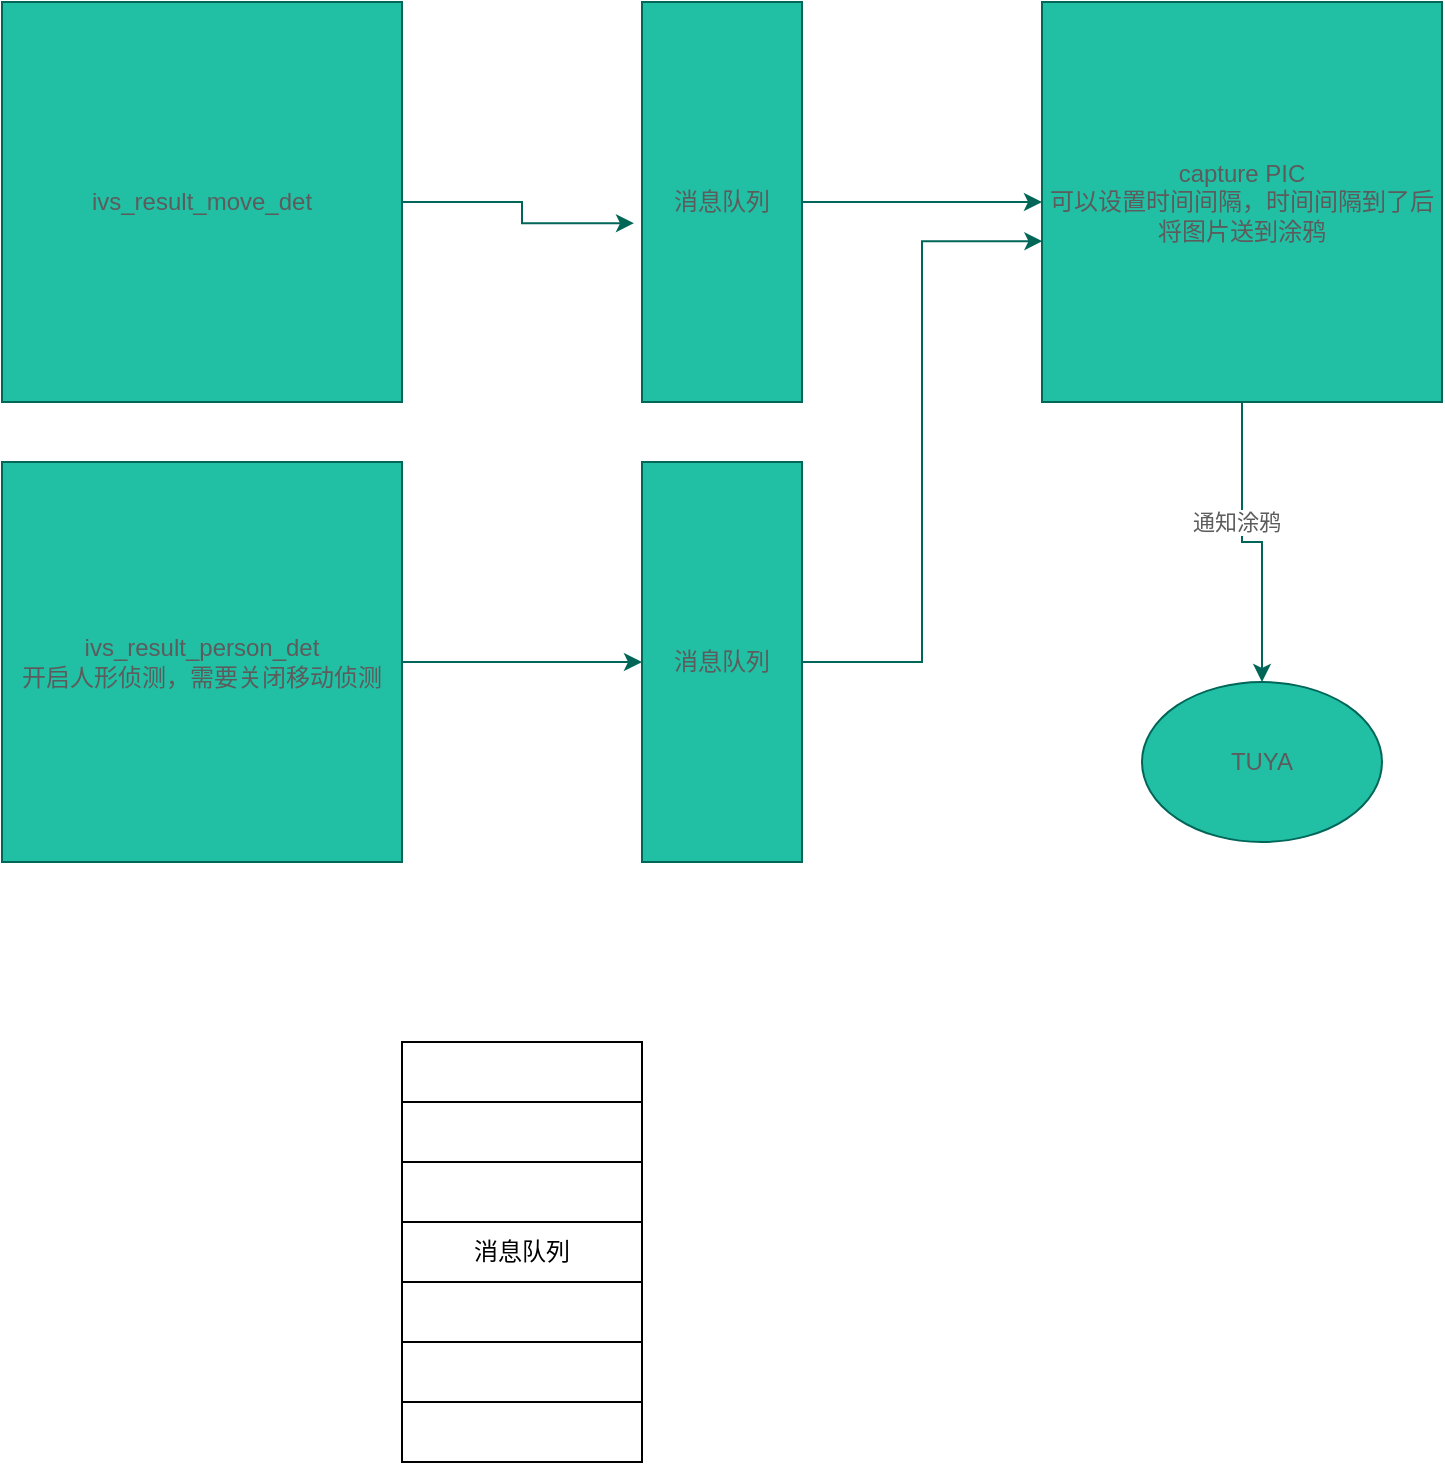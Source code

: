 <mxfile version="13.11.0" type="github">
  <diagram id="C5RBs43oDa-KdzZeNtuy" name="Page-1">
    <mxGraphModel dx="1697" dy="929" grid="1" gridSize="10" guides="1" tooltips="1" connect="1" arrows="1" fold="1" page="1" pageScale="1" pageWidth="827" pageHeight="1169" math="0" shadow="0">
      <root>
        <mxCell id="WIyWlLk6GJQsqaUBKTNV-0" />
        <mxCell id="WIyWlLk6GJQsqaUBKTNV-1" parent="WIyWlLk6GJQsqaUBKTNV-0" />
        <mxCell id="D-kF7seSspId2RZwhmG2-3" style="edgeStyle=orthogonalEdgeStyle;rounded=0;orthogonalLoop=1;jettySize=auto;html=1;entryX=-0.05;entryY=0.553;entryDx=0;entryDy=0;entryPerimeter=0;strokeColor=#006658;fontColor=#5C5C5C;" edge="1" parent="WIyWlLk6GJQsqaUBKTNV-1" source="D-kF7seSspId2RZwhmG2-0" target="D-kF7seSspId2RZwhmG2-4">
          <mxGeometry relative="1" as="geometry">
            <mxPoint x="360" y="295" as="targetPoint" />
          </mxGeometry>
        </mxCell>
        <mxCell id="D-kF7seSspId2RZwhmG2-0" value="ivs_result_move_det" style="whiteSpace=wrap;html=1;aspect=fixed;fillColor=#21C0A5;strokeColor=#006658;fontColor=#5C5C5C;" vertex="1" parent="WIyWlLk6GJQsqaUBKTNV-1">
          <mxGeometry x="80" y="200" width="200" height="200" as="geometry" />
        </mxCell>
        <mxCell id="D-kF7seSspId2RZwhmG2-8" style="edgeStyle=orthogonalEdgeStyle;rounded=0;orthogonalLoop=1;jettySize=auto;html=1;strokeColor=#006658;fontColor=#5C5C5C;" edge="1" parent="WIyWlLk6GJQsqaUBKTNV-1" source="D-kF7seSspId2RZwhmG2-1" target="D-kF7seSspId2RZwhmG2-7">
          <mxGeometry relative="1" as="geometry" />
        </mxCell>
        <mxCell id="D-kF7seSspId2RZwhmG2-9" value="通知涂鸦" style="edgeLabel;html=1;align=center;verticalAlign=middle;resizable=0;points=[];fontColor=#5C5C5C;" vertex="1" connectable="0" parent="D-kF7seSspId2RZwhmG2-8">
          <mxGeometry x="-0.2" y="-3" relative="1" as="geometry">
            <mxPoint as="offset" />
          </mxGeometry>
        </mxCell>
        <mxCell id="D-kF7seSspId2RZwhmG2-1" value="capture PIC&lt;br&gt;可以设置时间间隔，时间间隔到了后将图片送到涂鸦" style="whiteSpace=wrap;html=1;aspect=fixed;fillColor=#21C0A5;strokeColor=#006658;fontColor=#5C5C5C;" vertex="1" parent="WIyWlLk6GJQsqaUBKTNV-1">
          <mxGeometry x="600" y="200" width="200" height="200" as="geometry" />
        </mxCell>
        <mxCell id="D-kF7seSspId2RZwhmG2-5" style="edgeStyle=orthogonalEdgeStyle;rounded=0;orthogonalLoop=1;jettySize=auto;html=1;entryX=0;entryY=0.5;entryDx=0;entryDy=0;strokeColor=#006658;fontColor=#5C5C5C;" edge="1" parent="WIyWlLk6GJQsqaUBKTNV-1" source="D-kF7seSspId2RZwhmG2-4" target="D-kF7seSspId2RZwhmG2-1">
          <mxGeometry relative="1" as="geometry" />
        </mxCell>
        <mxCell id="D-kF7seSspId2RZwhmG2-4" value="消息队列" style="rounded=0;whiteSpace=wrap;html=1;fillColor=#21C0A5;strokeColor=#006658;fontColor=#5C5C5C;" vertex="1" parent="WIyWlLk6GJQsqaUBKTNV-1">
          <mxGeometry x="400" y="200" width="80" height="200" as="geometry" />
        </mxCell>
        <mxCell id="D-kF7seSspId2RZwhmG2-7" value="TUYA" style="ellipse;whiteSpace=wrap;html=1;fillColor=#21C0A5;strokeColor=#006658;fontColor=#5C5C5C;" vertex="1" parent="WIyWlLk6GJQsqaUBKTNV-1">
          <mxGeometry x="650" y="540" width="120" height="80" as="geometry" />
        </mxCell>
        <mxCell id="D-kF7seSspId2RZwhmG2-12" style="edgeStyle=orthogonalEdgeStyle;rounded=0;orthogonalLoop=1;jettySize=auto;html=1;entryX=0;entryY=0.5;entryDx=0;entryDy=0;strokeColor=#006658;fontColor=#5C5C5C;" edge="1" parent="WIyWlLk6GJQsqaUBKTNV-1" source="D-kF7seSspId2RZwhmG2-10" target="D-kF7seSspId2RZwhmG2-11">
          <mxGeometry relative="1" as="geometry" />
        </mxCell>
        <mxCell id="D-kF7seSspId2RZwhmG2-10" value="ivs_result_person_det&lt;br&gt;开启人形侦测，需要关闭移动侦测" style="whiteSpace=wrap;html=1;aspect=fixed;fillColor=#21C0A5;strokeColor=#006658;fontColor=#5C5C5C;" vertex="1" parent="WIyWlLk6GJQsqaUBKTNV-1">
          <mxGeometry x="80" y="430" width="200" height="200" as="geometry" />
        </mxCell>
        <mxCell id="D-kF7seSspId2RZwhmG2-13" style="edgeStyle=orthogonalEdgeStyle;rounded=0;orthogonalLoop=1;jettySize=auto;html=1;exitX=1;exitY=0.5;exitDx=0;exitDy=0;entryX=0.001;entryY=0.598;entryDx=0;entryDy=0;entryPerimeter=0;strokeColor=#006658;fontColor=#5C5C5C;" edge="1" parent="WIyWlLk6GJQsqaUBKTNV-1" source="D-kF7seSspId2RZwhmG2-11" target="D-kF7seSspId2RZwhmG2-1">
          <mxGeometry relative="1" as="geometry" />
        </mxCell>
        <mxCell id="D-kF7seSspId2RZwhmG2-11" value="消息队列" style="rounded=0;whiteSpace=wrap;html=1;fillColor=#21C0A5;strokeColor=#006658;fontColor=#5C5C5C;" vertex="1" parent="WIyWlLk6GJQsqaUBKTNV-1">
          <mxGeometry x="400" y="430" width="80" height="200" as="geometry" />
        </mxCell>
        <mxCell id="D-kF7seSspId2RZwhmG2-121" value="消息队列" style="rounded=0;whiteSpace=wrap;html=1;shadow=0;fillColor=none;" vertex="1" parent="WIyWlLk6GJQsqaUBKTNV-1">
          <mxGeometry x="280" y="720" width="120" height="210" as="geometry" />
        </mxCell>
        <mxCell id="D-kF7seSspId2RZwhmG2-123" value="" style="rounded=0;whiteSpace=wrap;html=1;shadow=0;fillColor=none;" vertex="1" parent="WIyWlLk6GJQsqaUBKTNV-1">
          <mxGeometry x="280" y="720" width="120" height="30" as="geometry" />
        </mxCell>
        <mxCell id="D-kF7seSspId2RZwhmG2-124" value="" style="rounded=0;whiteSpace=wrap;html=1;shadow=0;fillColor=none;" vertex="1" parent="WIyWlLk6GJQsqaUBKTNV-1">
          <mxGeometry x="280" y="750" width="120" height="30" as="geometry" />
        </mxCell>
        <mxCell id="D-kF7seSspId2RZwhmG2-125" value="" style="rounded=0;whiteSpace=wrap;html=1;shadow=0;fillColor=none;" vertex="1" parent="WIyWlLk6GJQsqaUBKTNV-1">
          <mxGeometry x="280" y="780" width="120" height="30" as="geometry" />
        </mxCell>
        <mxCell id="D-kF7seSspId2RZwhmG2-126" value="" style="rounded=0;whiteSpace=wrap;html=1;shadow=0;fillColor=none;" vertex="1" parent="WIyWlLk6GJQsqaUBKTNV-1">
          <mxGeometry x="280" y="810" width="120" height="30" as="geometry" />
        </mxCell>
        <mxCell id="D-kF7seSspId2RZwhmG2-127" value="" style="rounded=0;whiteSpace=wrap;html=1;shadow=0;fillColor=none;" vertex="1" parent="WIyWlLk6GJQsqaUBKTNV-1">
          <mxGeometry x="280" y="840" width="120" height="30" as="geometry" />
        </mxCell>
        <mxCell id="D-kF7seSspId2RZwhmG2-128" value="" style="rounded=0;whiteSpace=wrap;html=1;shadow=0;fillColor=none;" vertex="1" parent="WIyWlLk6GJQsqaUBKTNV-1">
          <mxGeometry x="280" y="870" width="120" height="30" as="geometry" />
        </mxCell>
      </root>
    </mxGraphModel>
  </diagram>
</mxfile>
